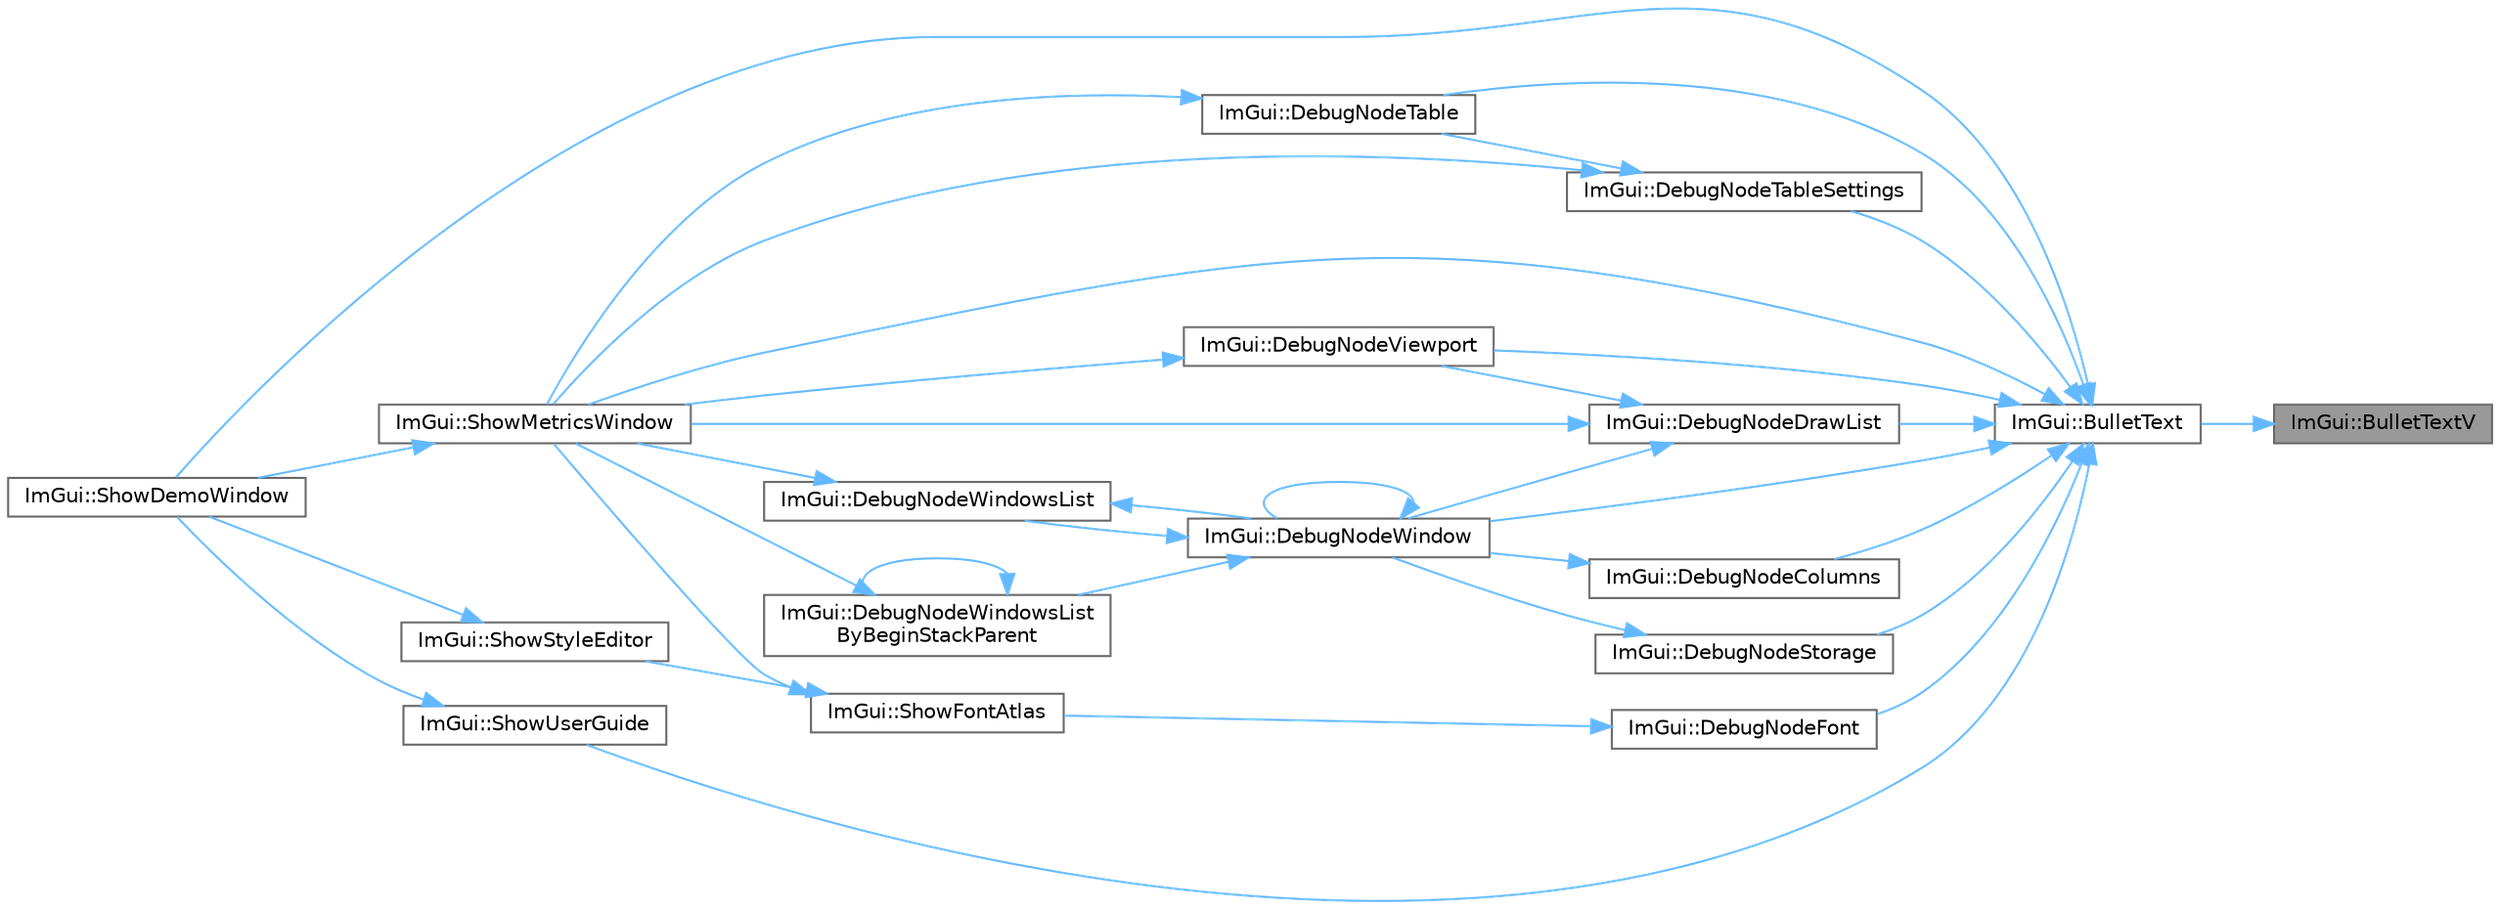 digraph "ImGui::BulletTextV"
{
 // LATEX_PDF_SIZE
  bgcolor="transparent";
  edge [fontname=Helvetica,fontsize=10,labelfontname=Helvetica,labelfontsize=10];
  node [fontname=Helvetica,fontsize=10,shape=box,height=0.2,width=0.4];
  rankdir="RL";
  Node1 [id="Node000001",label="ImGui::BulletTextV",height=0.2,width=0.4,color="gray40", fillcolor="grey60", style="filled", fontcolor="black",tooltip=" "];
  Node1 -> Node2 [id="edge1_Node000001_Node000002",dir="back",color="steelblue1",style="solid",tooltip=" "];
  Node2 [id="Node000002",label="ImGui::BulletText",height=0.2,width=0.4,color="grey40", fillcolor="white", style="filled",URL="$namespace_im_gui.html#af8d34d563b17c683943a0fa7bf5807bc",tooltip=" "];
  Node2 -> Node3 [id="edge2_Node000002_Node000003",dir="back",color="steelblue1",style="solid",tooltip=" "];
  Node3 [id="Node000003",label="ImGui::DebugNodeColumns",height=0.2,width=0.4,color="grey40", fillcolor="white", style="filled",URL="$namespace_im_gui.html#a68c10eb20be9c419d00f2b5a9dfa6a38",tooltip=" "];
  Node3 -> Node4 [id="edge3_Node000003_Node000004",dir="back",color="steelblue1",style="solid",tooltip=" "];
  Node4 [id="Node000004",label="ImGui::DebugNodeWindow",height=0.2,width=0.4,color="grey40", fillcolor="white", style="filled",URL="$namespace_im_gui.html#afcb602554925c5409977f0fb39f77e5d",tooltip=" "];
  Node4 -> Node4 [id="edge4_Node000004_Node000004",dir="back",color="steelblue1",style="solid",tooltip=" "];
  Node4 -> Node5 [id="edge5_Node000004_Node000005",dir="back",color="steelblue1",style="solid",tooltip=" "];
  Node5 [id="Node000005",label="ImGui::DebugNodeWindowsList",height=0.2,width=0.4,color="grey40", fillcolor="white", style="filled",URL="$namespace_im_gui.html#a8c2ed9f140c90d8eaca1e2cfd8f46142",tooltip=" "];
  Node5 -> Node4 [id="edge6_Node000005_Node000004",dir="back",color="steelblue1",style="solid",tooltip=" "];
  Node5 -> Node6 [id="edge7_Node000005_Node000006",dir="back",color="steelblue1",style="solid",tooltip=" "];
  Node6 [id="Node000006",label="ImGui::ShowMetricsWindow",height=0.2,width=0.4,color="grey40", fillcolor="white", style="filled",URL="$namespace_im_gui.html#afe7a28c6eb52fff3cc27d5a698fea4ff",tooltip=" "];
  Node6 -> Node7 [id="edge8_Node000006_Node000007",dir="back",color="steelblue1",style="solid",tooltip=" "];
  Node7 [id="Node000007",label="ImGui::ShowDemoWindow",height=0.2,width=0.4,color="grey40", fillcolor="white", style="filled",URL="$namespace_im_gui.html#af95643a0ce4893b9e57c12991922fb18",tooltip=" "];
  Node4 -> Node8 [id="edge9_Node000004_Node000008",dir="back",color="steelblue1",style="solid",tooltip=" "];
  Node8 [id="Node000008",label="ImGui::DebugNodeWindowsList\lByBeginStackParent",height=0.2,width=0.4,color="grey40", fillcolor="white", style="filled",URL="$namespace_im_gui.html#a0fc8019faf3a1aec25b554384ad9e506",tooltip=" "];
  Node8 -> Node8 [id="edge10_Node000008_Node000008",dir="back",color="steelblue1",style="solid",tooltip=" "];
  Node8 -> Node6 [id="edge11_Node000008_Node000006",dir="back",color="steelblue1",style="solid",tooltip=" "];
  Node2 -> Node9 [id="edge12_Node000002_Node000009",dir="back",color="steelblue1",style="solid",tooltip=" "];
  Node9 [id="Node000009",label="ImGui::DebugNodeDrawList",height=0.2,width=0.4,color="grey40", fillcolor="white", style="filled",URL="$namespace_im_gui.html#af7b5e35566da44ac1ea8a7e1b9d9d574",tooltip=" "];
  Node9 -> Node10 [id="edge13_Node000009_Node000010",dir="back",color="steelblue1",style="solid",tooltip=" "];
  Node10 [id="Node000010",label="ImGui::DebugNodeViewport",height=0.2,width=0.4,color="grey40", fillcolor="white", style="filled",URL="$namespace_im_gui.html#aa5e5f50f28c04a26264c0943c7281171",tooltip=" "];
  Node10 -> Node6 [id="edge14_Node000010_Node000006",dir="back",color="steelblue1",style="solid",tooltip=" "];
  Node9 -> Node4 [id="edge15_Node000009_Node000004",dir="back",color="steelblue1",style="solid",tooltip=" "];
  Node9 -> Node6 [id="edge16_Node000009_Node000006",dir="back",color="steelblue1",style="solid",tooltip=" "];
  Node2 -> Node11 [id="edge17_Node000002_Node000011",dir="back",color="steelblue1",style="solid",tooltip=" "];
  Node11 [id="Node000011",label="ImGui::DebugNodeFont",height=0.2,width=0.4,color="grey40", fillcolor="white", style="filled",URL="$namespace_im_gui.html#ae0207d60728f7e6a47dbcd1d7d84e3cb",tooltip=" "];
  Node11 -> Node12 [id="edge18_Node000011_Node000012",dir="back",color="steelblue1",style="solid",tooltip=" "];
  Node12 [id="Node000012",label="ImGui::ShowFontAtlas",height=0.2,width=0.4,color="grey40", fillcolor="white", style="filled",URL="$namespace_im_gui.html#acab51ec2b39577845309f24535381038",tooltip=" "];
  Node12 -> Node6 [id="edge19_Node000012_Node000006",dir="back",color="steelblue1",style="solid",tooltip=" "];
  Node12 -> Node13 [id="edge20_Node000012_Node000013",dir="back",color="steelblue1",style="solid",tooltip=" "];
  Node13 [id="Node000013",label="ImGui::ShowStyleEditor",height=0.2,width=0.4,color="grey40", fillcolor="white", style="filled",URL="$namespace_im_gui.html#ab2eb3dec78d054fe3feab1c091ec5de5",tooltip=" "];
  Node13 -> Node7 [id="edge21_Node000013_Node000007",dir="back",color="steelblue1",style="solid",tooltip=" "];
  Node2 -> Node14 [id="edge22_Node000002_Node000014",dir="back",color="steelblue1",style="solid",tooltip=" "];
  Node14 [id="Node000014",label="ImGui::DebugNodeStorage",height=0.2,width=0.4,color="grey40", fillcolor="white", style="filled",URL="$namespace_im_gui.html#a8e1aae1a79042976013f36d7f2e7ee70",tooltip=" "];
  Node14 -> Node4 [id="edge23_Node000014_Node000004",dir="back",color="steelblue1",style="solid",tooltip=" "];
  Node2 -> Node15 [id="edge24_Node000002_Node000015",dir="back",color="steelblue1",style="solid",tooltip=" "];
  Node15 [id="Node000015",label="ImGui::DebugNodeTable",height=0.2,width=0.4,color="grey40", fillcolor="white", style="filled",URL="$namespace_im_gui.html#ae944ffc599add73d6f3220165475ffd8",tooltip=" "];
  Node15 -> Node6 [id="edge25_Node000015_Node000006",dir="back",color="steelblue1",style="solid",tooltip=" "];
  Node2 -> Node16 [id="edge26_Node000002_Node000016",dir="back",color="steelblue1",style="solid",tooltip=" "];
  Node16 [id="Node000016",label="ImGui::DebugNodeTableSettings",height=0.2,width=0.4,color="grey40", fillcolor="white", style="filled",URL="$namespace_im_gui.html#a476f5fea6e50fae946a366567da7f89f",tooltip=" "];
  Node16 -> Node15 [id="edge27_Node000016_Node000015",dir="back",color="steelblue1",style="solid",tooltip=" "];
  Node16 -> Node6 [id="edge28_Node000016_Node000006",dir="back",color="steelblue1",style="solid",tooltip=" "];
  Node2 -> Node10 [id="edge29_Node000002_Node000010",dir="back",color="steelblue1",style="solid",tooltip=" "];
  Node2 -> Node4 [id="edge30_Node000002_Node000004",dir="back",color="steelblue1",style="solid",tooltip=" "];
  Node2 -> Node7 [id="edge31_Node000002_Node000007",dir="back",color="steelblue1",style="solid",tooltip=" "];
  Node2 -> Node6 [id="edge32_Node000002_Node000006",dir="back",color="steelblue1",style="solid",tooltip=" "];
  Node2 -> Node17 [id="edge33_Node000002_Node000017",dir="back",color="steelblue1",style="solid",tooltip=" "];
  Node17 [id="Node000017",label="ImGui::ShowUserGuide",height=0.2,width=0.4,color="grey40", fillcolor="white", style="filled",URL="$namespace_im_gui.html#ad6f4919bc9aa806ca8d2c1d6e2bfb051",tooltip=" "];
  Node17 -> Node7 [id="edge34_Node000017_Node000007",dir="back",color="steelblue1",style="solid",tooltip=" "];
}
